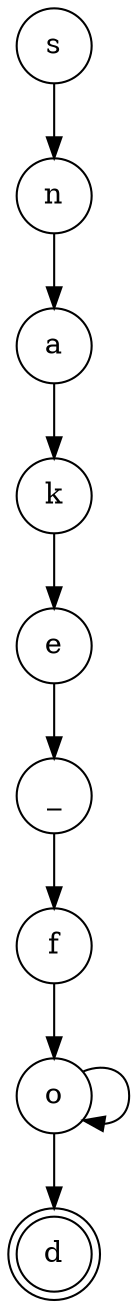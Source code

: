 digraph {   
    node [shape = doublecircle, color = black] d ;
    node [shape = circle];
    node [color= black];
    s -> n -> a -> k -> e -> _ -> f -> o -> o -> d;	
}